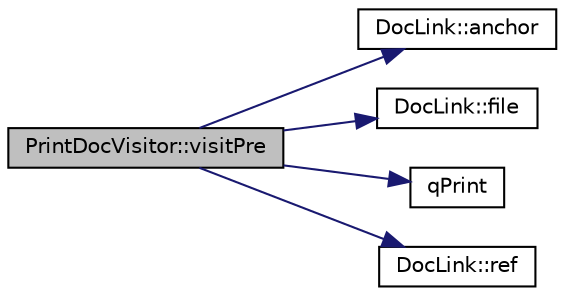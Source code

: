 digraph "PrintDocVisitor::visitPre"
{
 // LATEX_PDF_SIZE
  edge [fontname="Helvetica",fontsize="10",labelfontname="Helvetica",labelfontsize="10"];
  node [fontname="Helvetica",fontsize="10",shape=record];
  rankdir="LR";
  Node1 [label="PrintDocVisitor::visitPre",height=0.2,width=0.4,color="black", fillcolor="grey75", style="filled", fontcolor="black",tooltip=" "];
  Node1 -> Node2 [color="midnightblue",fontsize="10",style="solid"];
  Node2 [label="DocLink::anchor",height=0.2,width=0.4,color="black", fillcolor="white", style="filled",URL="$classDocLink.html#a12c7fd0cd735e1fb53216fc9fa26bf61",tooltip=" "];
  Node1 -> Node3 [color="midnightblue",fontsize="10",style="solid"];
  Node3 [label="DocLink::file",height=0.2,width=0.4,color="black", fillcolor="white", style="filled",URL="$classDocLink.html#a39a863f3f56d0247210911c2381e39f2",tooltip=" "];
  Node1 -> Node4 [color="midnightblue",fontsize="10",style="solid"];
  Node4 [label="qPrint",height=0.2,width=0.4,color="black", fillcolor="white", style="filled",URL="$qcstring_8h.html#a9851ebb5ae2f65b4d2b1d08421edbfd2",tooltip=" "];
  Node1 -> Node5 [color="midnightblue",fontsize="10",style="solid"];
  Node5 [label="DocLink::ref",height=0.2,width=0.4,color="black", fillcolor="white", style="filled",URL="$classDocLink.html#a927a404f81961d4545e5ad41e0c4d35a",tooltip=" "];
}
